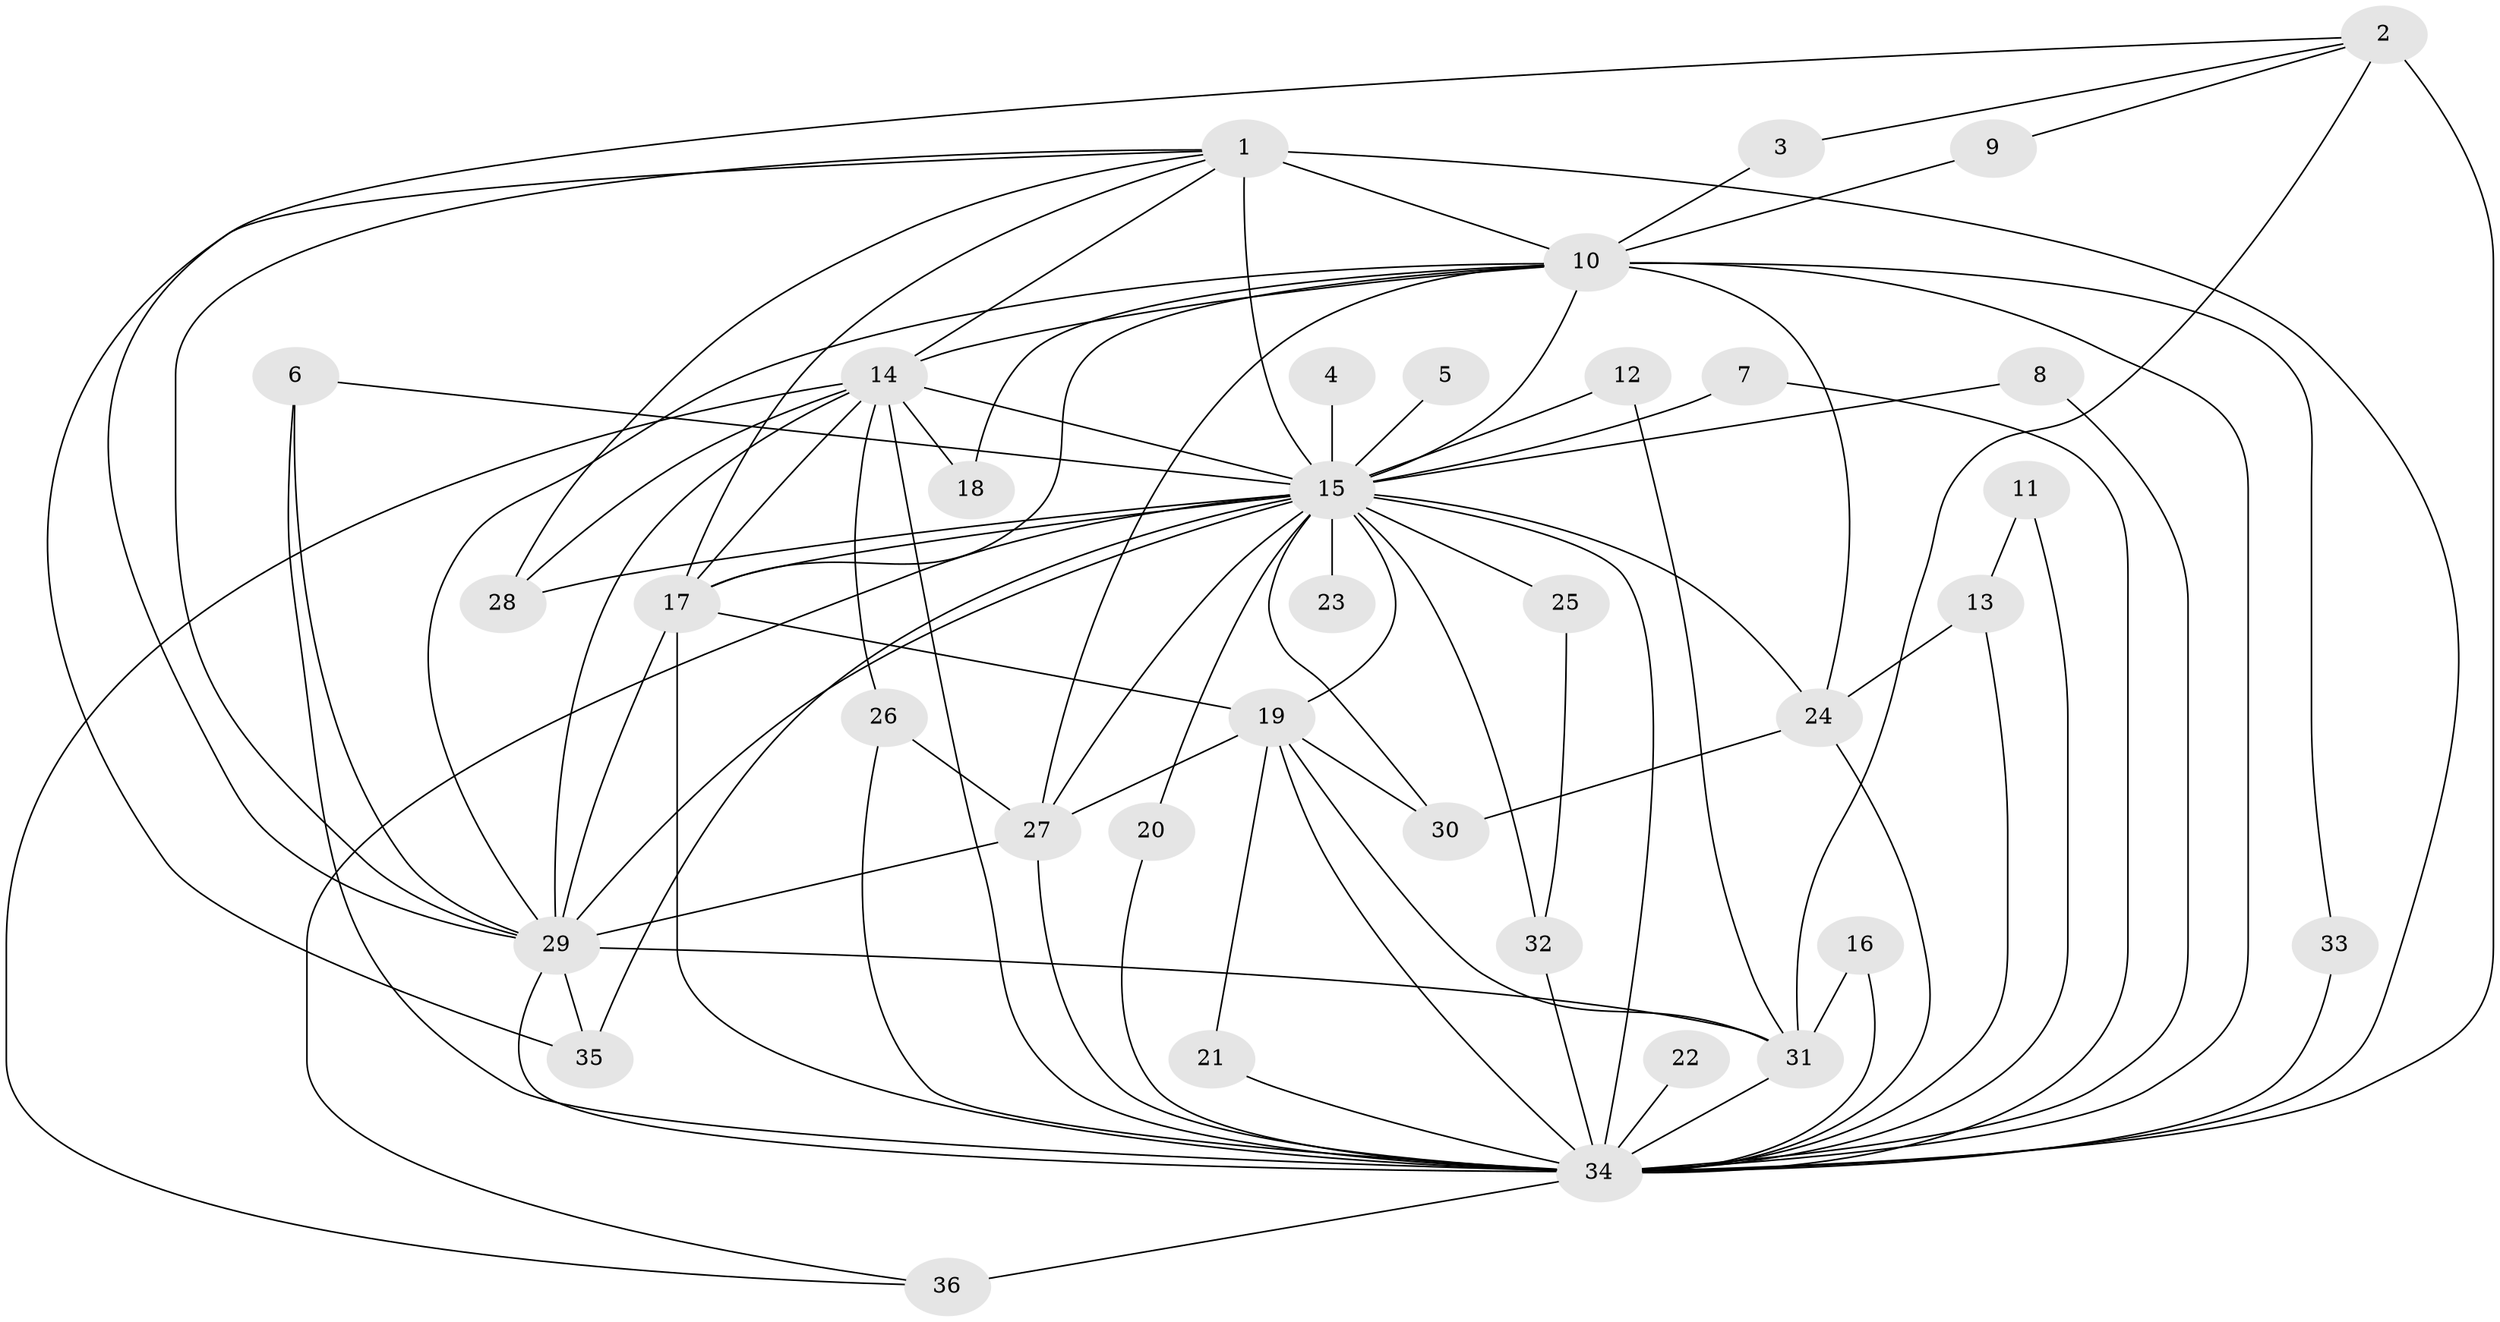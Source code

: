 // original degree distribution, {18: 0.014084507042253521, 24: 0.014084507042253521, 16: 0.028169014084507043, 30: 0.014084507042253521, 11: 0.028169014084507043, 17: 0.014084507042253521, 15: 0.014084507042253521, 14: 0.014084507042253521, 3: 0.14084507042253522, 8: 0.014084507042253521, 4: 0.1267605633802817, 5: 0.028169014084507043, 2: 0.5492957746478874}
// Generated by graph-tools (version 1.1) at 2025/49/03/09/25 03:49:45]
// undirected, 36 vertices, 88 edges
graph export_dot {
graph [start="1"]
  node [color=gray90,style=filled];
  1;
  2;
  3;
  4;
  5;
  6;
  7;
  8;
  9;
  10;
  11;
  12;
  13;
  14;
  15;
  16;
  17;
  18;
  19;
  20;
  21;
  22;
  23;
  24;
  25;
  26;
  27;
  28;
  29;
  30;
  31;
  32;
  33;
  34;
  35;
  36;
  1 -- 10 [weight=1.0];
  1 -- 14 [weight=1.0];
  1 -- 15 [weight=2.0];
  1 -- 17 [weight=1.0];
  1 -- 28 [weight=1.0];
  1 -- 29 [weight=1.0];
  1 -- 34 [weight=3.0];
  1 -- 35 [weight=1.0];
  2 -- 3 [weight=1.0];
  2 -- 9 [weight=1.0];
  2 -- 29 [weight=1.0];
  2 -- 31 [weight=1.0];
  2 -- 34 [weight=2.0];
  3 -- 10 [weight=1.0];
  4 -- 15 [weight=2.0];
  5 -- 15 [weight=1.0];
  6 -- 15 [weight=1.0];
  6 -- 29 [weight=1.0];
  6 -- 34 [weight=1.0];
  7 -- 15 [weight=1.0];
  7 -- 34 [weight=1.0];
  8 -- 15 [weight=1.0];
  8 -- 34 [weight=1.0];
  9 -- 10 [weight=1.0];
  10 -- 14 [weight=1.0];
  10 -- 15 [weight=2.0];
  10 -- 17 [weight=1.0];
  10 -- 18 [weight=1.0];
  10 -- 24 [weight=1.0];
  10 -- 27 [weight=1.0];
  10 -- 29 [weight=1.0];
  10 -- 33 [weight=1.0];
  10 -- 34 [weight=4.0];
  11 -- 13 [weight=1.0];
  11 -- 34 [weight=1.0];
  12 -- 15 [weight=1.0];
  12 -- 31 [weight=1.0];
  13 -- 24 [weight=1.0];
  13 -- 34 [weight=1.0];
  14 -- 15 [weight=3.0];
  14 -- 17 [weight=1.0];
  14 -- 18 [weight=1.0];
  14 -- 26 [weight=1.0];
  14 -- 28 [weight=1.0];
  14 -- 29 [weight=1.0];
  14 -- 34 [weight=3.0];
  14 -- 36 [weight=1.0];
  15 -- 17 [weight=2.0];
  15 -- 19 [weight=1.0];
  15 -- 20 [weight=1.0];
  15 -- 23 [weight=2.0];
  15 -- 24 [weight=1.0];
  15 -- 25 [weight=2.0];
  15 -- 27 [weight=1.0];
  15 -- 28 [weight=1.0];
  15 -- 29 [weight=4.0];
  15 -- 30 [weight=1.0];
  15 -- 32 [weight=1.0];
  15 -- 34 [weight=6.0];
  15 -- 35 [weight=1.0];
  15 -- 36 [weight=1.0];
  16 -- 31 [weight=1.0];
  16 -- 34 [weight=2.0];
  17 -- 19 [weight=1.0];
  17 -- 29 [weight=1.0];
  17 -- 34 [weight=4.0];
  19 -- 21 [weight=1.0];
  19 -- 27 [weight=1.0];
  19 -- 30 [weight=1.0];
  19 -- 31 [weight=1.0];
  19 -- 34 [weight=2.0];
  20 -- 34 [weight=1.0];
  21 -- 34 [weight=1.0];
  22 -- 34 [weight=1.0];
  24 -- 30 [weight=1.0];
  24 -- 34 [weight=2.0];
  25 -- 32 [weight=1.0];
  26 -- 27 [weight=1.0];
  26 -- 34 [weight=1.0];
  27 -- 29 [weight=1.0];
  27 -- 34 [weight=1.0];
  29 -- 31 [weight=1.0];
  29 -- 34 [weight=3.0];
  29 -- 35 [weight=2.0];
  31 -- 34 [weight=1.0];
  32 -- 34 [weight=2.0];
  33 -- 34 [weight=1.0];
  34 -- 36 [weight=2.0];
}
